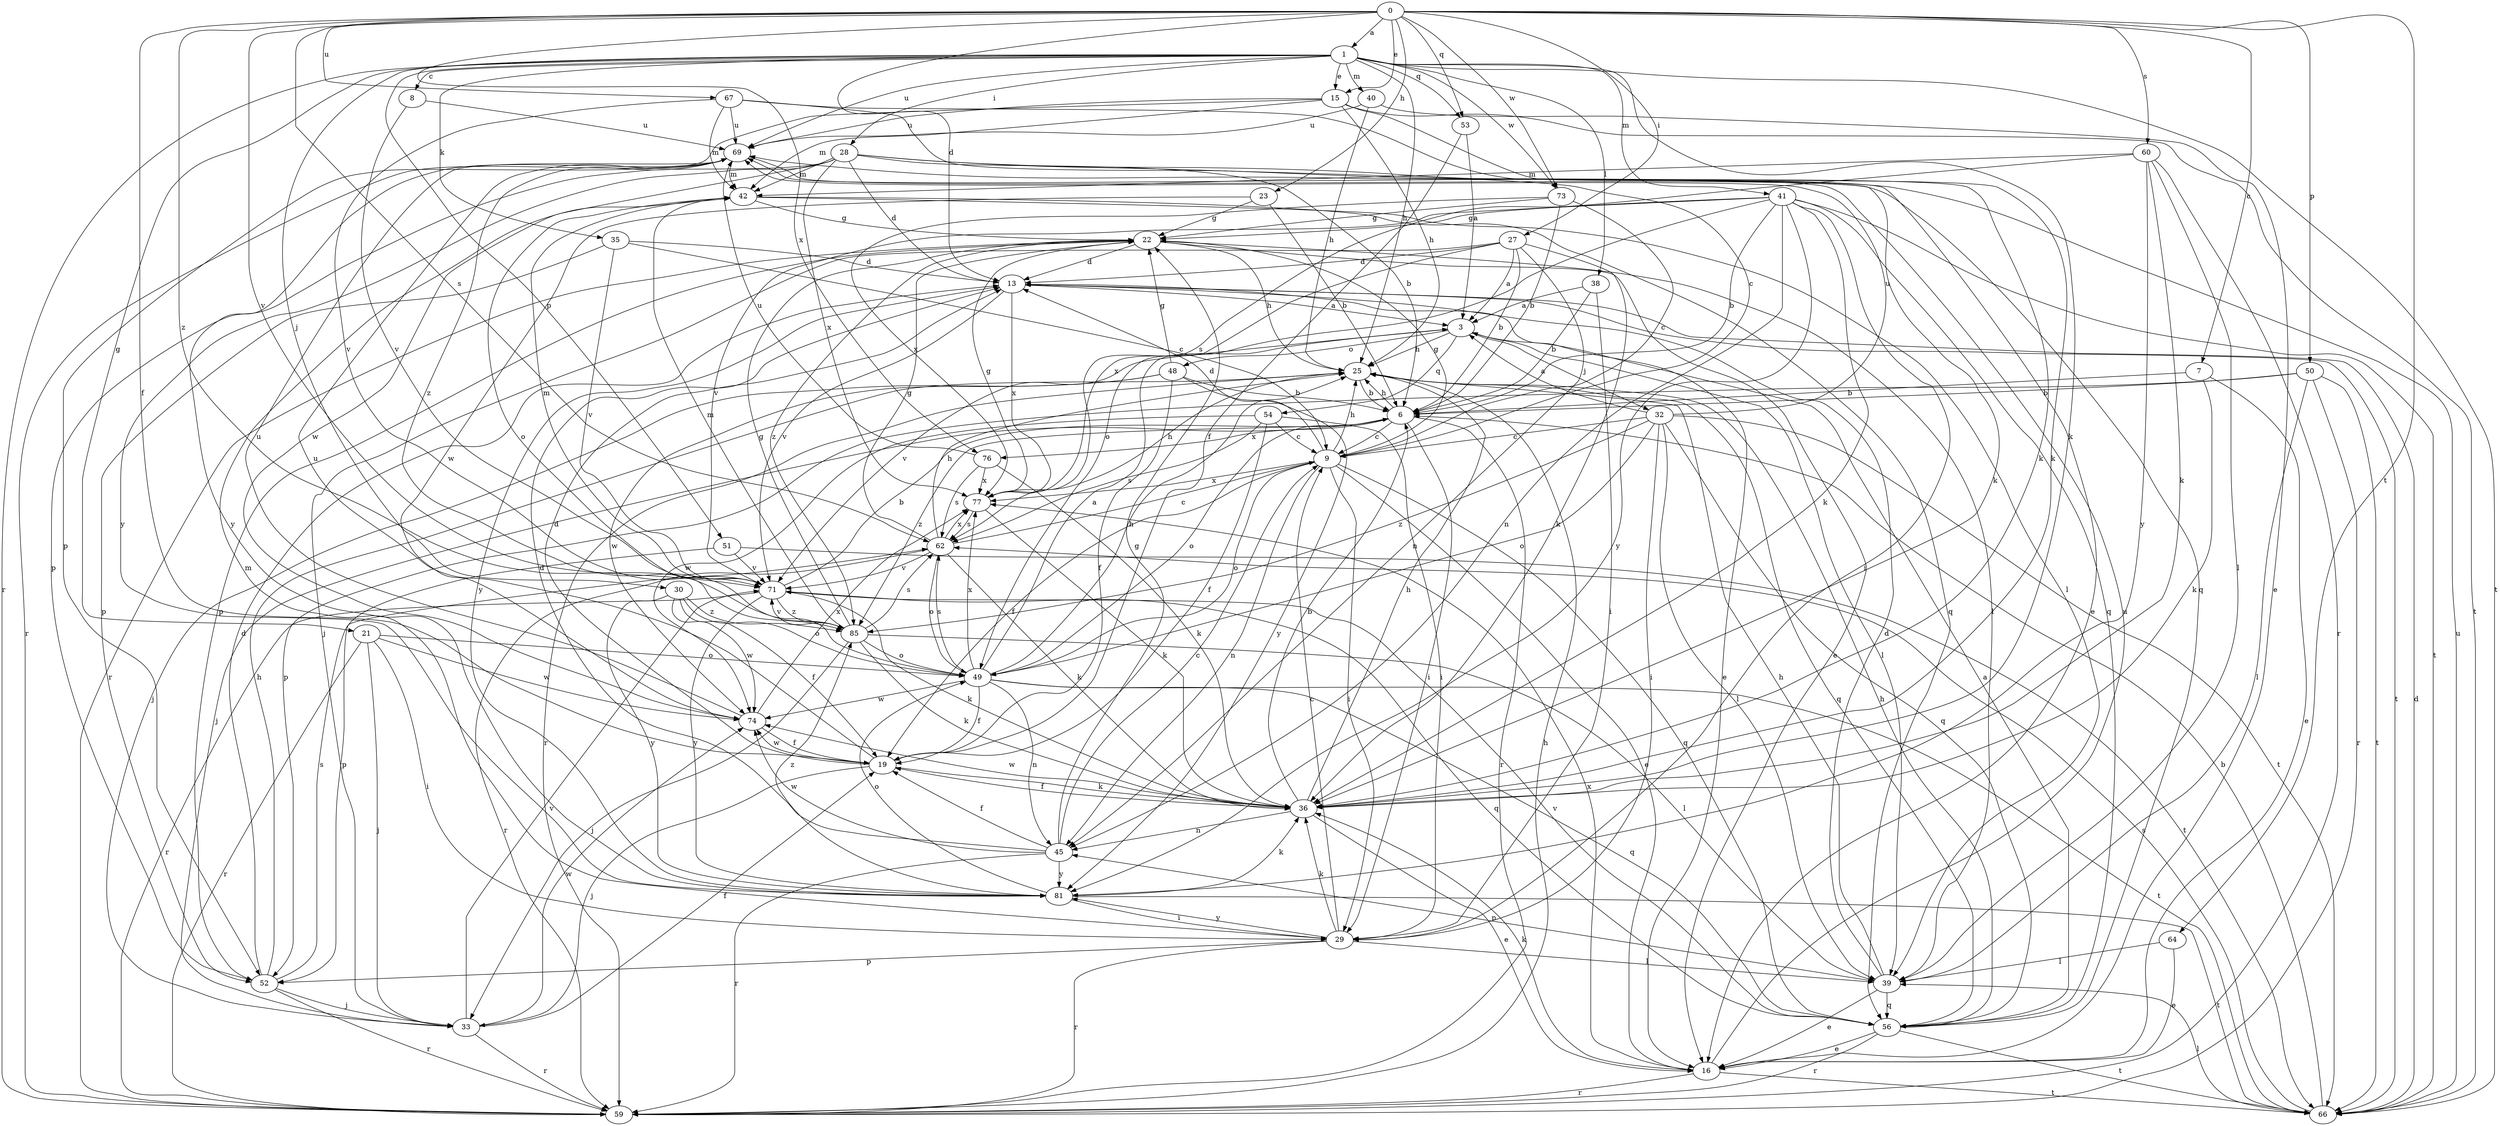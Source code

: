 strict digraph  {
0;
1;
3;
6;
7;
8;
9;
13;
15;
16;
19;
21;
22;
23;
25;
27;
28;
29;
30;
32;
33;
35;
36;
38;
39;
40;
41;
42;
45;
48;
49;
50;
51;
52;
53;
54;
56;
59;
60;
62;
64;
66;
67;
69;
71;
73;
74;
76;
77;
81;
85;
0 -> 1  [label=a];
0 -> 7  [label=c];
0 -> 13  [label=d];
0 -> 15  [label=e];
0 -> 19  [label=f];
0 -> 23  [label=h];
0 -> 27  [label=i];
0 -> 50  [label=p];
0 -> 53  [label=q];
0 -> 60  [label=s];
0 -> 62  [label=s];
0 -> 64  [label=t];
0 -> 67  [label=u];
0 -> 71  [label=v];
0 -> 73  [label=w];
0 -> 76  [label=x];
0 -> 85  [label=z];
1 -> 8  [label=c];
1 -> 15  [label=e];
1 -> 21  [label=g];
1 -> 25  [label=h];
1 -> 28  [label=i];
1 -> 30  [label=j];
1 -> 35  [label=k];
1 -> 36  [label=k];
1 -> 38  [label=l];
1 -> 40  [label=m];
1 -> 41  [label=m];
1 -> 51  [label=p];
1 -> 53  [label=q];
1 -> 59  [label=r];
1 -> 66  [label=t];
1 -> 69  [label=u];
1 -> 73  [label=w];
3 -> 25  [label=h];
3 -> 32  [label=j];
3 -> 39  [label=l];
3 -> 48  [label=o];
3 -> 54  [label=q];
3 -> 71  [label=v];
6 -> 9  [label=c];
6 -> 25  [label=h];
6 -> 29  [label=i];
6 -> 33  [label=j];
6 -> 49  [label=o];
6 -> 59  [label=r];
6 -> 76  [label=x];
6 -> 85  [label=z];
7 -> 6  [label=b];
7 -> 16  [label=e];
7 -> 36  [label=k];
8 -> 69  [label=u];
8 -> 71  [label=v];
9 -> 13  [label=d];
9 -> 16  [label=e];
9 -> 19  [label=f];
9 -> 22  [label=g];
9 -> 25  [label=h];
9 -> 29  [label=i];
9 -> 45  [label=n];
9 -> 49  [label=o];
9 -> 56  [label=q];
9 -> 77  [label=x];
13 -> 3  [label=a];
13 -> 16  [label=e];
13 -> 66  [label=t];
13 -> 71  [label=v];
13 -> 77  [label=x];
13 -> 81  [label=y];
15 -> 25  [label=h];
15 -> 36  [label=k];
15 -> 42  [label=m];
15 -> 52  [label=p];
15 -> 66  [label=t];
15 -> 69  [label=u];
16 -> 36  [label=k];
16 -> 59  [label=r];
16 -> 66  [label=t];
16 -> 69  [label=u];
16 -> 77  [label=x];
19 -> 13  [label=d];
19 -> 33  [label=j];
19 -> 36  [label=k];
19 -> 69  [label=u];
19 -> 74  [label=w];
21 -> 29  [label=i];
21 -> 33  [label=j];
21 -> 49  [label=o];
21 -> 59  [label=r];
21 -> 74  [label=w];
22 -> 13  [label=d];
22 -> 16  [label=e];
22 -> 25  [label=h];
22 -> 39  [label=l];
22 -> 52  [label=p];
22 -> 59  [label=r];
22 -> 85  [label=z];
23 -> 6  [label=b];
23 -> 22  [label=g];
23 -> 74  [label=w];
25 -> 6  [label=b];
25 -> 56  [label=q];
25 -> 59  [label=r];
27 -> 3  [label=a];
27 -> 6  [label=b];
27 -> 13  [label=d];
27 -> 33  [label=j];
27 -> 36  [label=k];
27 -> 45  [label=n];
27 -> 77  [label=x];
28 -> 6  [label=b];
28 -> 13  [label=d];
28 -> 16  [label=e];
28 -> 36  [label=k];
28 -> 42  [label=m];
28 -> 52  [label=p];
28 -> 74  [label=w];
28 -> 77  [label=x];
28 -> 81  [label=y];
29 -> 9  [label=c];
29 -> 36  [label=k];
29 -> 39  [label=l];
29 -> 42  [label=m];
29 -> 52  [label=p];
29 -> 59  [label=r];
29 -> 81  [label=y];
30 -> 19  [label=f];
30 -> 49  [label=o];
30 -> 74  [label=w];
30 -> 81  [label=y];
30 -> 85  [label=z];
32 -> 3  [label=a];
32 -> 9  [label=c];
32 -> 29  [label=i];
32 -> 39  [label=l];
32 -> 49  [label=o];
32 -> 56  [label=q];
32 -> 66  [label=t];
32 -> 69  [label=u];
32 -> 85  [label=z];
33 -> 19  [label=f];
33 -> 59  [label=r];
33 -> 71  [label=v];
33 -> 74  [label=w];
35 -> 9  [label=c];
35 -> 13  [label=d];
35 -> 52  [label=p];
35 -> 71  [label=v];
36 -> 6  [label=b];
36 -> 16  [label=e];
36 -> 19  [label=f];
36 -> 25  [label=h];
36 -> 45  [label=n];
36 -> 74  [label=w];
38 -> 3  [label=a];
38 -> 6  [label=b];
38 -> 29  [label=i];
39 -> 13  [label=d];
39 -> 16  [label=e];
39 -> 25  [label=h];
39 -> 45  [label=n];
39 -> 56  [label=q];
40 -> 16  [label=e];
40 -> 25  [label=h];
40 -> 69  [label=u];
41 -> 6  [label=b];
41 -> 22  [label=g];
41 -> 29  [label=i];
41 -> 36  [label=k];
41 -> 45  [label=n];
41 -> 49  [label=o];
41 -> 56  [label=q];
41 -> 66  [label=t];
41 -> 71  [label=v];
41 -> 81  [label=y];
42 -> 22  [label=g];
42 -> 39  [label=l];
42 -> 49  [label=o];
42 -> 56  [label=q];
45 -> 9  [label=c];
45 -> 13  [label=d];
45 -> 19  [label=f];
45 -> 22  [label=g];
45 -> 59  [label=r];
45 -> 74  [label=w];
45 -> 81  [label=y];
48 -> 6  [label=b];
48 -> 19  [label=f];
48 -> 22  [label=g];
48 -> 33  [label=j];
48 -> 74  [label=w];
48 -> 81  [label=y];
49 -> 3  [label=a];
49 -> 19  [label=f];
49 -> 25  [label=h];
49 -> 45  [label=n];
49 -> 56  [label=q];
49 -> 62  [label=s];
49 -> 66  [label=t];
49 -> 74  [label=w];
49 -> 77  [label=x];
50 -> 6  [label=b];
50 -> 39  [label=l];
50 -> 52  [label=p];
50 -> 59  [label=r];
50 -> 66  [label=t];
51 -> 52  [label=p];
51 -> 66  [label=t];
51 -> 71  [label=v];
52 -> 13  [label=d];
52 -> 25  [label=h];
52 -> 33  [label=j];
52 -> 59  [label=r];
52 -> 62  [label=s];
53 -> 3  [label=a];
53 -> 19  [label=f];
54 -> 9  [label=c];
54 -> 19  [label=f];
54 -> 29  [label=i];
54 -> 62  [label=s];
54 -> 74  [label=w];
56 -> 3  [label=a];
56 -> 16  [label=e];
56 -> 25  [label=h];
56 -> 59  [label=r];
56 -> 66  [label=t];
56 -> 71  [label=v];
59 -> 25  [label=h];
60 -> 36  [label=k];
60 -> 39  [label=l];
60 -> 42  [label=m];
60 -> 59  [label=r];
60 -> 62  [label=s];
60 -> 81  [label=y];
62 -> 9  [label=c];
62 -> 22  [label=g];
62 -> 25  [label=h];
62 -> 36  [label=k];
62 -> 49  [label=o];
62 -> 59  [label=r];
62 -> 71  [label=v];
62 -> 77  [label=x];
64 -> 16  [label=e];
64 -> 39  [label=l];
66 -> 6  [label=b];
66 -> 13  [label=d];
66 -> 39  [label=l];
66 -> 62  [label=s];
66 -> 69  [label=u];
67 -> 9  [label=c];
67 -> 36  [label=k];
67 -> 42  [label=m];
67 -> 69  [label=u];
67 -> 71  [label=v];
69 -> 42  [label=m];
69 -> 56  [label=q];
69 -> 59  [label=r];
69 -> 81  [label=y];
69 -> 85  [label=z];
71 -> 6  [label=b];
71 -> 36  [label=k];
71 -> 42  [label=m];
71 -> 56  [label=q];
71 -> 59  [label=r];
71 -> 81  [label=y];
71 -> 85  [label=z];
73 -> 6  [label=b];
73 -> 9  [label=c];
73 -> 22  [label=g];
73 -> 77  [label=x];
74 -> 19  [label=f];
74 -> 69  [label=u];
74 -> 77  [label=x];
76 -> 36  [label=k];
76 -> 62  [label=s];
76 -> 69  [label=u];
76 -> 77  [label=x];
77 -> 22  [label=g];
77 -> 25  [label=h];
77 -> 36  [label=k];
77 -> 62  [label=s];
81 -> 29  [label=i];
81 -> 36  [label=k];
81 -> 49  [label=o];
81 -> 66  [label=t];
81 -> 85  [label=z];
85 -> 22  [label=g];
85 -> 33  [label=j];
85 -> 36  [label=k];
85 -> 39  [label=l];
85 -> 42  [label=m];
85 -> 49  [label=o];
85 -> 62  [label=s];
85 -> 71  [label=v];
}
